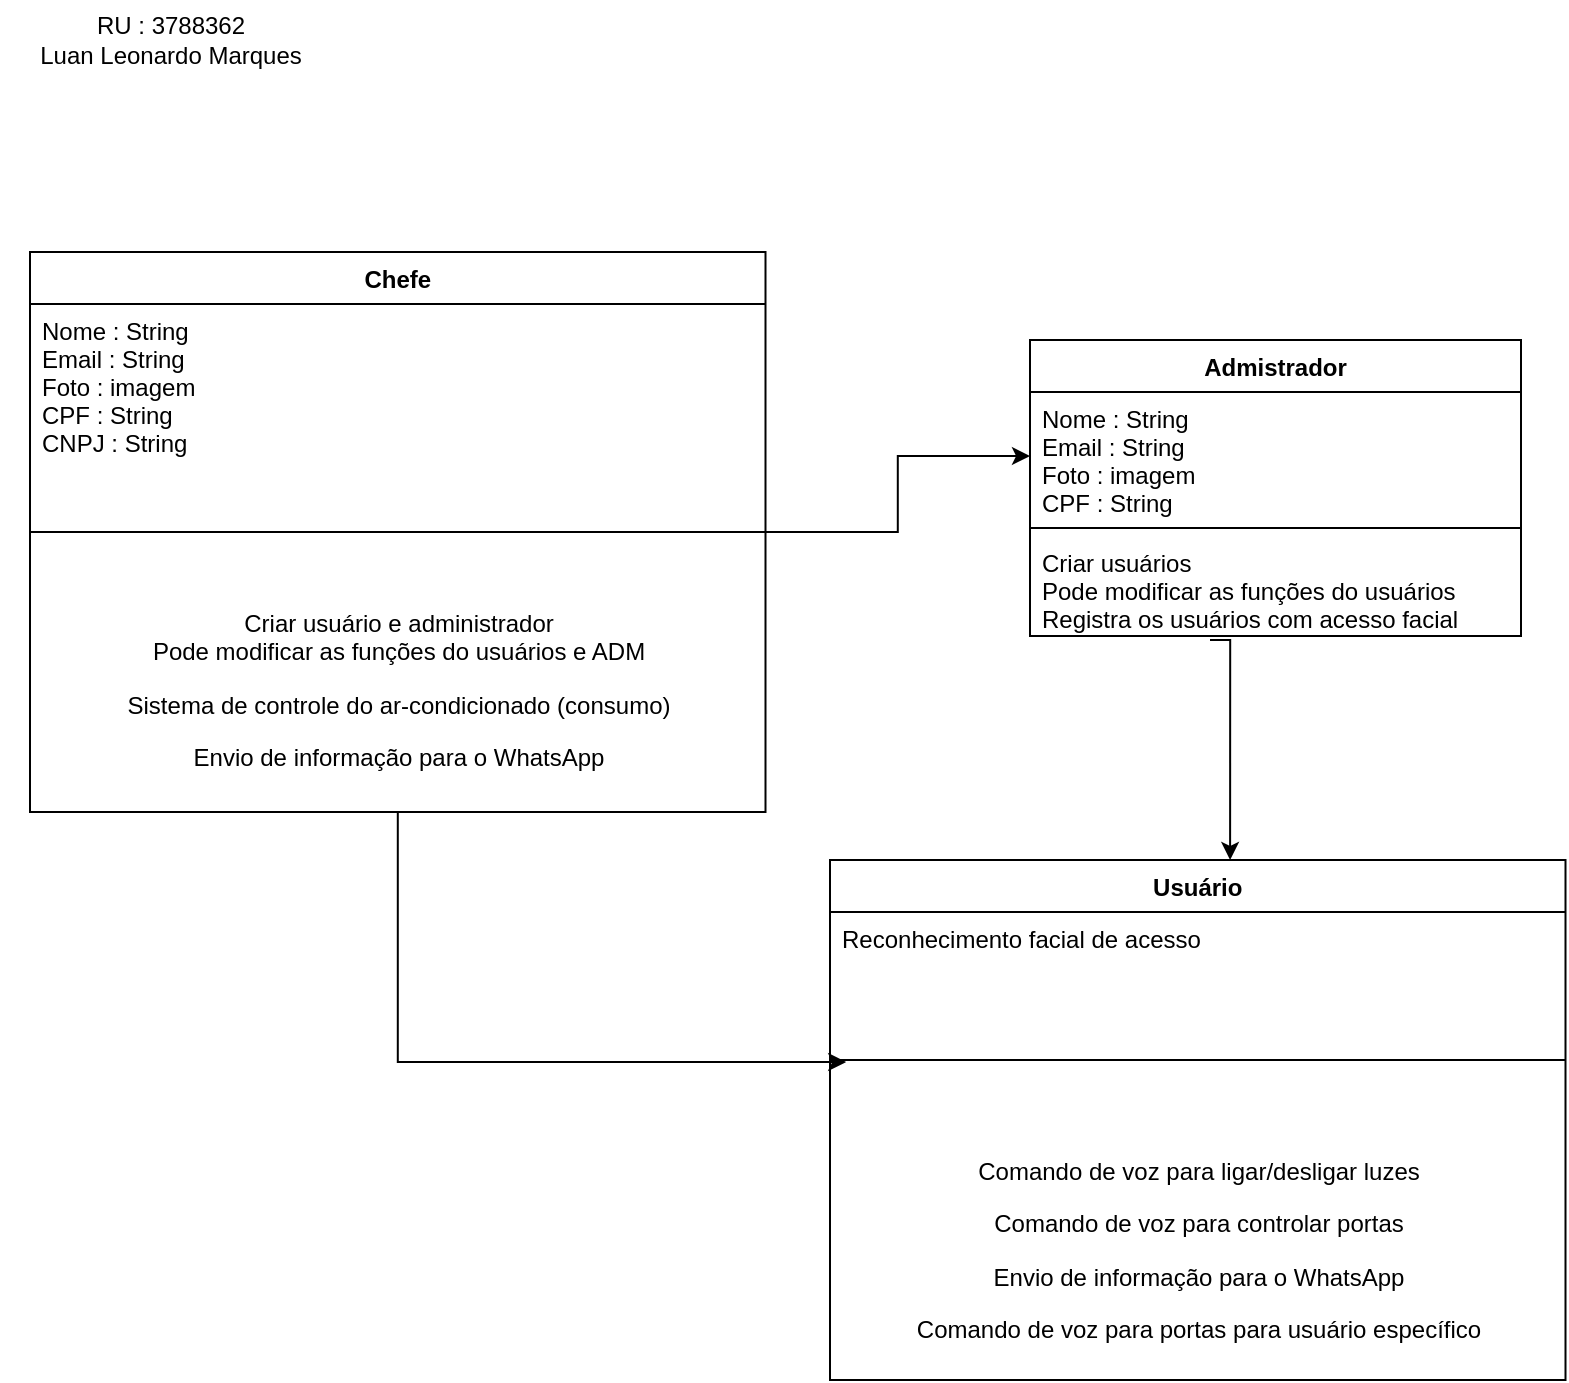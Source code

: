 <mxfile version="20.2.3" type="github"><diagram id="U7xVcdPm4k6wgLOJ2mHv" name="Página-1"><mxGraphModel dx="1210" dy="606" grid="1" gridSize="10" guides="1" tooltips="1" connect="1" arrows="1" fold="1" page="1" pageScale="1" pageWidth="827" pageHeight="1169" math="0" shadow="0"><root><mxCell id="0"/><mxCell id="1" parent="0"/><mxCell id="-OToOTteW8yTn8H27Vme-6" value="Admistrador" style="swimlane;fontStyle=1;align=center;verticalAlign=top;childLayout=stackLayout;horizontal=1;startSize=26;horizontalStack=0;resizeParent=1;resizeParentMax=0;resizeLast=0;collapsible=1;marginBottom=0;" vertex="1" parent="1"><mxGeometry x="540" y="200" width="245.5" height="148" as="geometry"/></mxCell><mxCell id="-OToOTteW8yTn8H27Vme-7" value="Nome : String&#xA;Email : String &#xA;Foto : imagem&#xA;CPF : String&#xA;&#xA;" style="text;strokeColor=none;fillColor=none;align=left;verticalAlign=top;spacingLeft=4;spacingRight=4;overflow=hidden;rotatable=0;points=[[0,0.5],[1,0.5]];portConstraint=eastwest;" vertex="1" parent="-OToOTteW8yTn8H27Vme-6"><mxGeometry y="26" width="245.5" height="64" as="geometry"/></mxCell><mxCell id="-OToOTteW8yTn8H27Vme-8" value="" style="line;strokeWidth=1;fillColor=none;align=left;verticalAlign=middle;spacingTop=-1;spacingLeft=3;spacingRight=3;rotatable=0;labelPosition=right;points=[];portConstraint=eastwest;" vertex="1" parent="-OToOTteW8yTn8H27Vme-6"><mxGeometry y="90" width="245.5" height="8" as="geometry"/></mxCell><mxCell id="-OToOTteW8yTn8H27Vme-9" value="Criar usuários&#xA;Pode modificar as funções do usuários&#xA;Registra os usuários com acesso facial&#xA;&#xA;&#xA;&#xA;" style="text;strokeColor=none;fillColor=none;align=left;verticalAlign=top;spacingLeft=4;spacingRight=4;overflow=hidden;rotatable=0;points=[[0,0.5],[1,0.5]];portConstraint=eastwest;" vertex="1" parent="-OToOTteW8yTn8H27Vme-6"><mxGeometry y="98" width="245.5" height="50" as="geometry"/></mxCell><mxCell id="-OToOTteW8yTn8H27Vme-14" value="Usuário " style="swimlane;fontStyle=1;align=center;verticalAlign=top;childLayout=stackLayout;horizontal=1;startSize=26;horizontalStack=0;resizeParent=1;resizeParentMax=0;resizeLast=0;collapsible=1;marginBottom=0;" vertex="1" parent="1"><mxGeometry x="440" y="460" width="367.75" height="260" as="geometry"/></mxCell><mxCell id="-OToOTteW8yTn8H27Vme-15" value="Reconhecimento facial de acesso&#xA;&#xA;" style="text;strokeColor=none;fillColor=none;align=left;verticalAlign=top;spacingLeft=4;spacingRight=4;overflow=hidden;rotatable=0;points=[[0,0.5],[1,0.5]];portConstraint=eastwest;" vertex="1" parent="-OToOTteW8yTn8H27Vme-14"><mxGeometry y="26" width="367.75" height="44" as="geometry"/></mxCell><mxCell id="-OToOTteW8yTn8H27Vme-16" value="" style="line;strokeWidth=1;fillColor=none;align=left;verticalAlign=middle;spacingTop=-1;spacingLeft=3;spacingRight=3;rotatable=0;labelPosition=right;points=[];portConstraint=eastwest;" vertex="1" parent="-OToOTteW8yTn8H27Vme-14"><mxGeometry y="70" width="367.75" height="60" as="geometry"/></mxCell><mxCell id="-OToOTteW8yTn8H27Vme-18" value="&lt;p&gt;&lt;span&gt;&lt;span&gt;Comando de voz para ligar/desligar luzes&lt;/span&gt;&lt;/span&gt;&lt;/p&gt;&lt;p&gt;&lt;span&gt;&lt;span&gt;Comando de voz para controlar portas&lt;/span&gt;&lt;/span&gt;&lt;/p&gt;&lt;p&gt;&lt;span&gt;&lt;span&gt;Envio de informação para o &lt;/span&gt;&lt;span&gt;WhatsApp&lt;/span&gt;&lt;/span&gt;&lt;/p&gt;&lt;p&gt;Comando de voz para portas para usuário específico&lt;span&gt;&lt;span&gt;&lt;/span&gt;&lt;/span&gt;&lt;/p&gt;" style="text;html=1;align=center;verticalAlign=middle;resizable=0;points=[];autosize=1;strokeColor=none;fillColor=none;" vertex="1" parent="-OToOTteW8yTn8H27Vme-14"><mxGeometry y="130" width="367.75" height="130" as="geometry"/></mxCell><mxCell id="-OToOTteW8yTn8H27Vme-26" style="edgeStyle=orthogonalEdgeStyle;rounded=0;orthogonalLoop=1;jettySize=auto;html=1;entryX=0;entryY=0.5;entryDx=0;entryDy=0;" edge="1" parent="1" source="-OToOTteW8yTn8H27Vme-20" target="-OToOTteW8yTn8H27Vme-7"><mxGeometry relative="1" as="geometry"/></mxCell><mxCell id="-OToOTteW8yTn8H27Vme-20" value="Chefe " style="swimlane;fontStyle=1;align=center;verticalAlign=top;childLayout=stackLayout;horizontal=1;startSize=26;horizontalStack=0;resizeParent=1;resizeParentMax=0;resizeLast=0;collapsible=1;marginBottom=0;" vertex="1" parent="1"><mxGeometry x="40" y="156" width="367.75" height="280" as="geometry"/></mxCell><mxCell id="-OToOTteW8yTn8H27Vme-24" value="Nome : String&#xA;Email : String &#xA;Foto : imagem&#xA;CPF : String&#xA;CNPJ : String&#xA;&#xA;&#xA;" style="text;strokeColor=none;fillColor=none;align=left;verticalAlign=top;spacingLeft=4;spacingRight=4;overflow=hidden;rotatable=0;points=[[0,0.5],[1,0.5]];portConstraint=eastwest;" vertex="1" parent="-OToOTteW8yTn8H27Vme-20"><mxGeometry y="26" width="367.75" height="84" as="geometry"/></mxCell><mxCell id="-OToOTteW8yTn8H27Vme-22" value="" style="line;strokeWidth=1;fillColor=none;align=left;verticalAlign=middle;spacingTop=-1;spacingLeft=3;spacingRight=3;rotatable=0;labelPosition=right;points=[];portConstraint=eastwest;" vertex="1" parent="-OToOTteW8yTn8H27Vme-20"><mxGeometry y="110" width="367.75" height="60" as="geometry"/></mxCell><mxCell id="-OToOTteW8yTn8H27Vme-25" value="&lt;div&gt;Criar usuário e administrador&lt;/div&gt;&lt;div&gt;Pode modificar as funções do usuários e ADM&lt;br&gt;&lt;/div&gt;&lt;div&gt;&lt;p&gt;&lt;span&gt;&lt;span&gt;&lt;span data-contrast=&quot;auto&quot;&gt;&lt;span&gt;Sistema de controle do ar-condicionado (consumo)&lt;/span&gt;&lt;/span&gt;&lt;/span&gt;&lt;/span&gt;&lt;/p&gt;&lt;p&gt;&lt;span&gt;&lt;span&gt;Envio de informação para o &lt;/span&gt;&lt;span&gt;WhatsApp&lt;/span&gt;&lt;/span&gt;&lt;/p&gt;&lt;/div&gt;" style="text;html=1;align=center;verticalAlign=middle;resizable=0;points=[];autosize=1;strokeColor=none;fillColor=none;" vertex="1" parent="-OToOTteW8yTn8H27Vme-20"><mxGeometry y="170" width="367.75" height="110" as="geometry"/></mxCell><mxCell id="-OToOTteW8yTn8H27Vme-27" style="edgeStyle=orthogonalEdgeStyle;rounded=0;orthogonalLoop=1;jettySize=auto;html=1;entryX=0.022;entryY=0.517;entryDx=0;entryDy=0;entryPerimeter=0;" edge="1" parent="1" source="-OToOTteW8yTn8H27Vme-25" target="-OToOTteW8yTn8H27Vme-16"><mxGeometry relative="1" as="geometry"/></mxCell><mxCell id="-OToOTteW8yTn8H27Vme-29" style="edgeStyle=orthogonalEdgeStyle;rounded=0;orthogonalLoop=1;jettySize=auto;html=1;entryX=0.544;entryY=0;entryDx=0;entryDy=0;entryPerimeter=0;" edge="1" parent="1" target="-OToOTteW8yTn8H27Vme-14"><mxGeometry relative="1" as="geometry"><mxPoint x="630" y="350" as="sourcePoint"/><mxPoint x="714.191" y="515.02" as="targetPoint"/><Array as="points"><mxPoint x="640" y="350"/></Array></mxGeometry></mxCell><mxCell id="-OToOTteW8yTn8H27Vme-30" value="&lt;div&gt;RU : &lt;span class=&quot;user-name&quot;&gt; 3788362&lt;/span&gt;&lt;/div&gt;&lt;div&gt;&lt;span class=&quot;user-name&quot;&gt;Luan Leonardo Marques&lt;br&gt;&lt;/span&gt;&lt;/div&gt;" style="text;html=1;align=center;verticalAlign=middle;resizable=0;points=[];autosize=1;strokeColor=none;fillColor=none;" vertex="1" parent="1"><mxGeometry x="25" y="30" width="170" height="40" as="geometry"/></mxCell></root></mxGraphModel></diagram></mxfile>